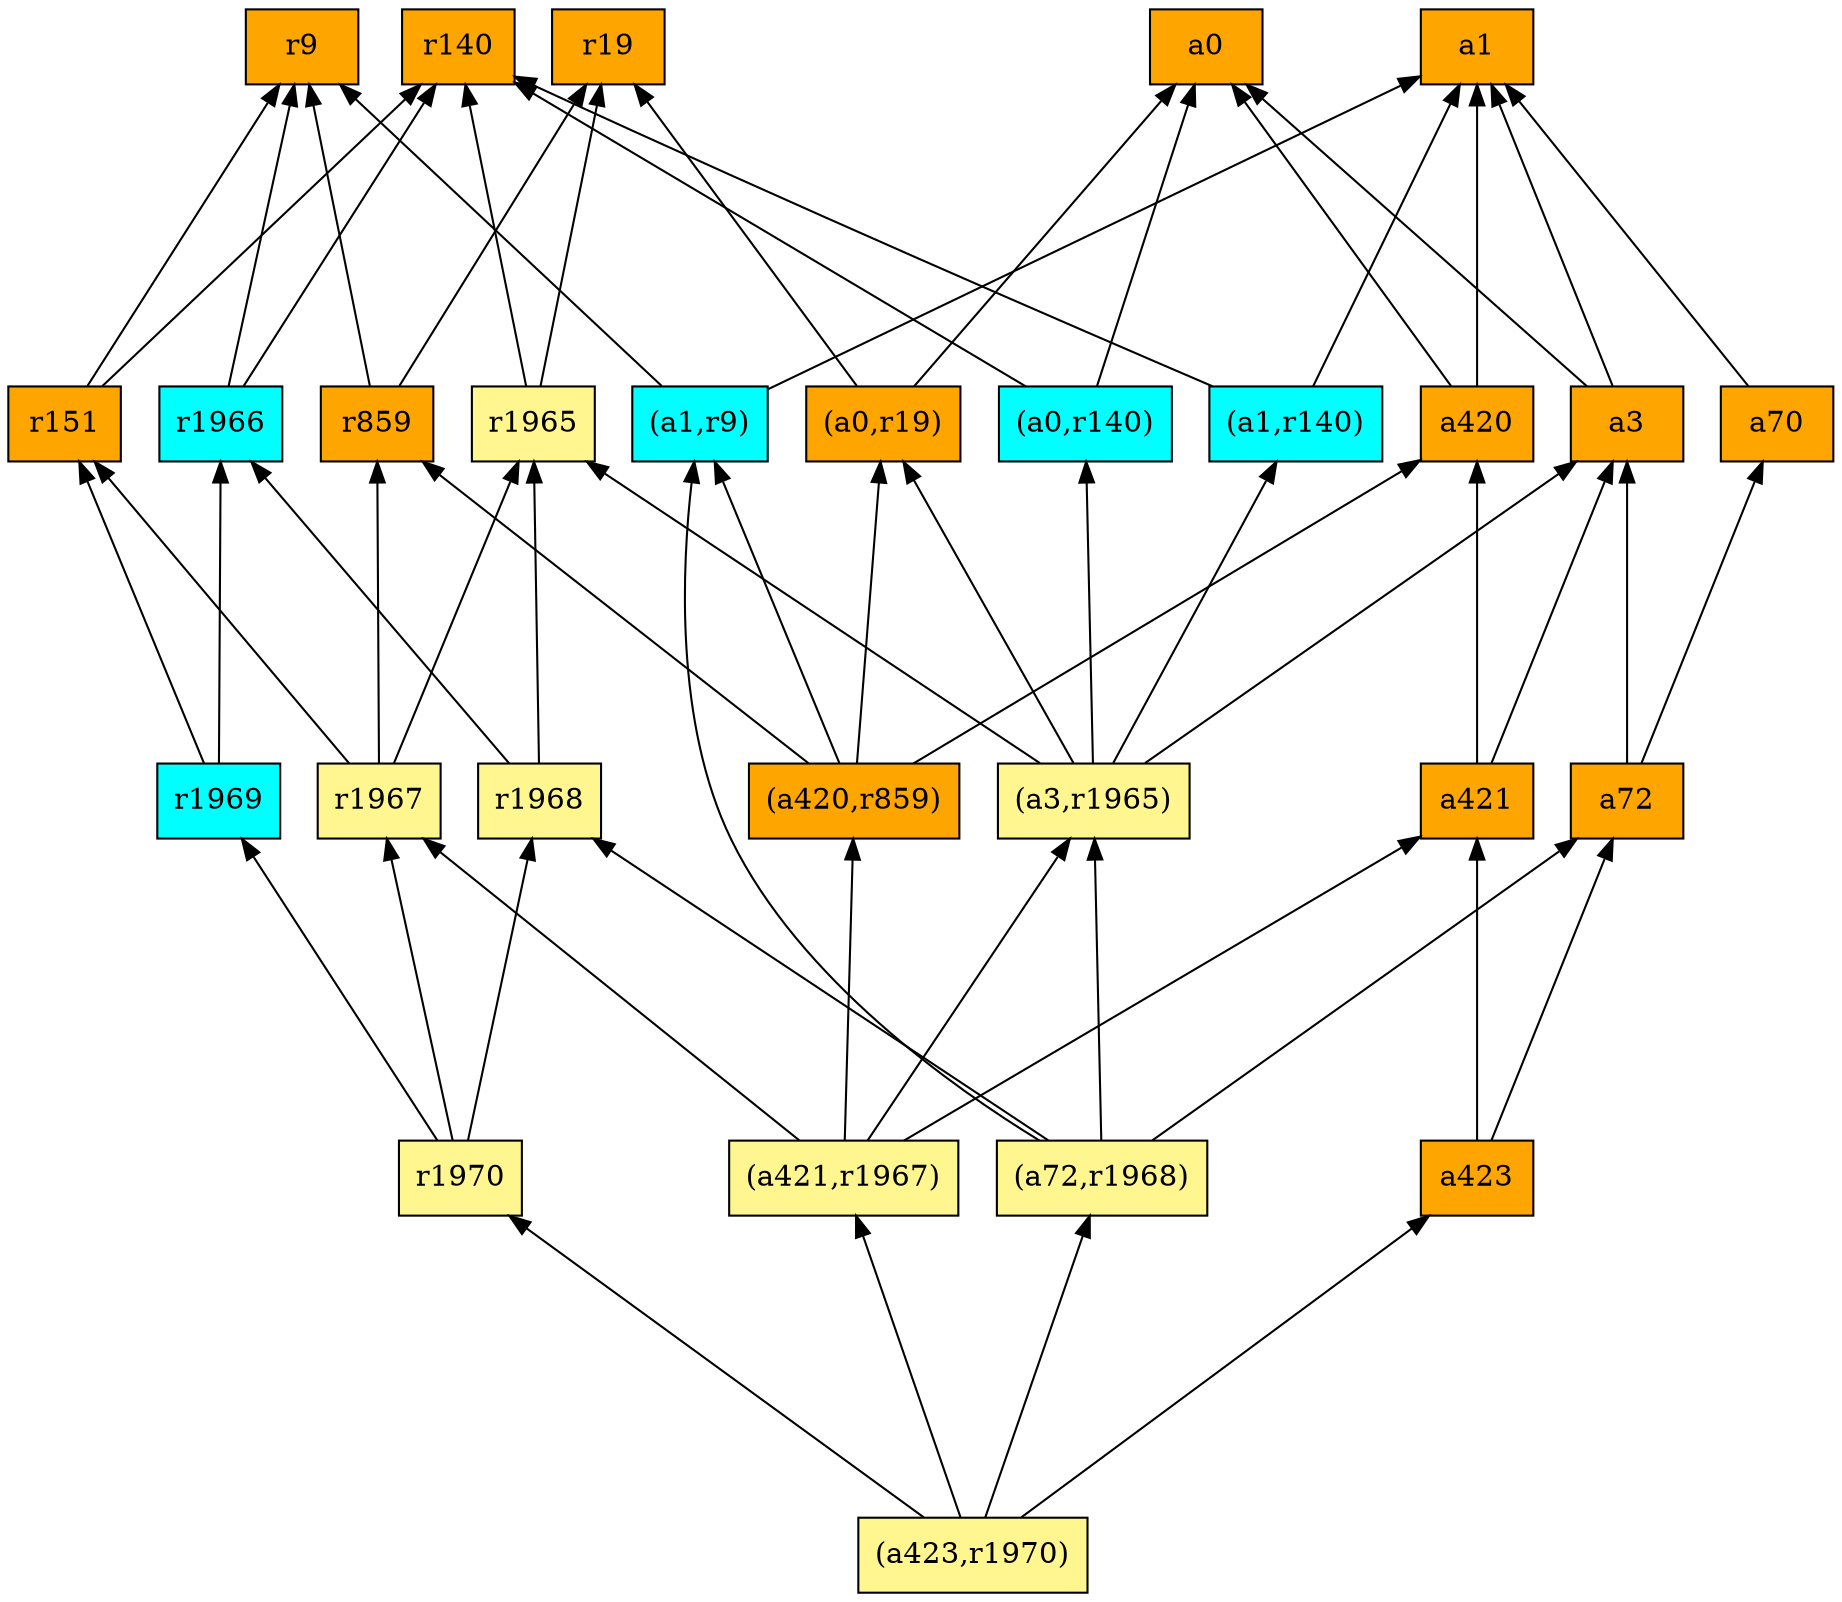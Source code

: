 digraph G {
rankdir=BT;ranksep="2.0";
"(a1,r9)" [shape=record,fillcolor=cyan,style=filled,label="{(a1,r9)}"];
"a423" [shape=record,fillcolor=orange,style=filled,label="{a423}"];
"(a1,r140)" [shape=record,fillcolor=cyan,style=filled,label="{(a1,r140)}"];
"(a3,r1965)" [shape=record,fillcolor=khaki1,style=filled,label="{(a3,r1965)}"];
"(a423,r1970)" [shape=record,fillcolor=khaki1,style=filled,label="{(a423,r1970)}"];
"a3" [shape=record,fillcolor=orange,style=filled,label="{a3}"];
"(a0,r140)" [shape=record,fillcolor=cyan,style=filled,label="{(a0,r140)}"];
"r9" [shape=record,fillcolor=orange,style=filled,label="{r9}"];
"a72" [shape=record,fillcolor=orange,style=filled,label="{a72}"];
"(a420,r859)" [shape=record,fillcolor=orange,style=filled,label="{(a420,r859)}"];
"r151" [shape=record,fillcolor=orange,style=filled,label="{r151}"];
"a1" [shape=record,fillcolor=orange,style=filled,label="{a1}"];
"a420" [shape=record,fillcolor=orange,style=filled,label="{a420}"];
"a421" [shape=record,fillcolor=orange,style=filled,label="{a421}"];
"(a0,r19)" [shape=record,fillcolor=orange,style=filled,label="{(a0,r19)}"];
"r1966" [shape=record,fillcolor=cyan,style=filled,label="{r1966}"];
"r140" [shape=record,fillcolor=orange,style=filled,label="{r140}"];
"r1968" [shape=record,fillcolor=khaki1,style=filled,label="{r1968}"];
"(a72,r1968)" [shape=record,fillcolor=khaki1,style=filled,label="{(a72,r1968)}"];
"a70" [shape=record,fillcolor=orange,style=filled,label="{a70}"];
"r19" [shape=record,fillcolor=orange,style=filled,label="{r19}"];
"r1967" [shape=record,fillcolor=khaki1,style=filled,label="{r1967}"];
"r1965" [shape=record,fillcolor=khaki1,style=filled,label="{r1965}"];
"(a421,r1967)" [shape=record,fillcolor=khaki1,style=filled,label="{(a421,r1967)}"];
"r1970" [shape=record,fillcolor=khaki1,style=filled,label="{r1970}"];
"r1969" [shape=record,fillcolor=cyan,style=filled,label="{r1969}"];
"a0" [shape=record,fillcolor=orange,style=filled,label="{a0}"];
"r859" [shape=record,fillcolor=orange,style=filled,label="{r859}"];
"(a1,r9)" -> "r9"
"(a1,r9)" -> "a1"
"a423" -> "a421"
"a423" -> "a72"
"(a1,r140)" -> "a1"
"(a1,r140)" -> "r140"
"(a3,r1965)" -> "(a0,r19)"
"(a3,r1965)" -> "(a1,r140)"
"(a3,r1965)" -> "a3"
"(a3,r1965)" -> "(a0,r140)"
"(a3,r1965)" -> "r1965"
"(a423,r1970)" -> "a423"
"(a423,r1970)" -> "(a72,r1968)"
"(a423,r1970)" -> "(a421,r1967)"
"(a423,r1970)" -> "r1970"
"a3" -> "a1"
"a3" -> "a0"
"(a0,r140)" -> "a0"
"(a0,r140)" -> "r140"
"a72" -> "a3"
"a72" -> "a70"
"(a420,r859)" -> "(a1,r9)"
"(a420,r859)" -> "a420"
"(a420,r859)" -> "(a0,r19)"
"(a420,r859)" -> "r859"
"r151" -> "r9"
"r151" -> "r140"
"a420" -> "a1"
"a420" -> "a0"
"a421" -> "a420"
"a421" -> "a3"
"(a0,r19)" -> "a0"
"(a0,r19)" -> "r19"
"r1966" -> "r9"
"r1966" -> "r140"
"r1968" -> "r1966"
"r1968" -> "r1965"
"(a72,r1968)" -> "(a1,r9)"
"(a72,r1968)" -> "(a3,r1965)"
"(a72,r1968)" -> "r1968"
"(a72,r1968)" -> "a72"
"a70" -> "a1"
"r1967" -> "r1965"
"r1967" -> "r859"
"r1967" -> "r151"
"r1965" -> "r19"
"r1965" -> "r140"
"(a421,r1967)" -> "a421"
"(a421,r1967)" -> "(a3,r1965)"
"(a421,r1967)" -> "r1967"
"(a421,r1967)" -> "(a420,r859)"
"r1970" -> "r1968"
"r1970" -> "r1967"
"r1970" -> "r1969"
"r1969" -> "r1966"
"r1969" -> "r151"
"r859" -> "r9"
"r859" -> "r19"
}